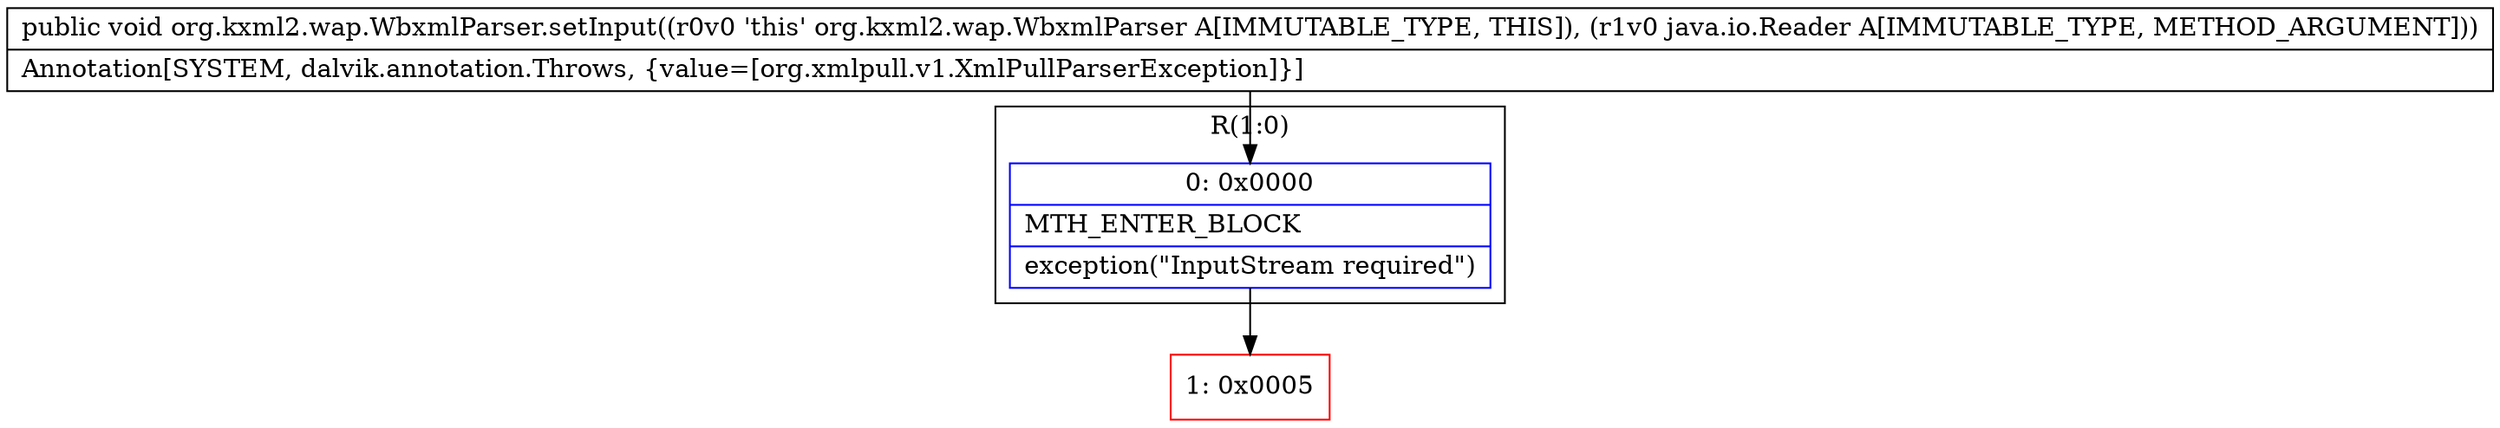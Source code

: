 digraph "CFG fororg.kxml2.wap.WbxmlParser.setInput(Ljava\/io\/Reader;)V" {
subgraph cluster_Region_2131020593 {
label = "R(1:0)";
node [shape=record,color=blue];
Node_0 [shape=record,label="{0\:\ 0x0000|MTH_ENTER_BLOCK\l|exception(\"InputStream required\")\l}"];
}
Node_1 [shape=record,color=red,label="{1\:\ 0x0005}"];
MethodNode[shape=record,label="{public void org.kxml2.wap.WbxmlParser.setInput((r0v0 'this' org.kxml2.wap.WbxmlParser A[IMMUTABLE_TYPE, THIS]), (r1v0 java.io.Reader A[IMMUTABLE_TYPE, METHOD_ARGUMENT]))  | Annotation[SYSTEM, dalvik.annotation.Throws, \{value=[org.xmlpull.v1.XmlPullParserException]\}]\l}"];
MethodNode -> Node_0;
Node_0 -> Node_1;
}


